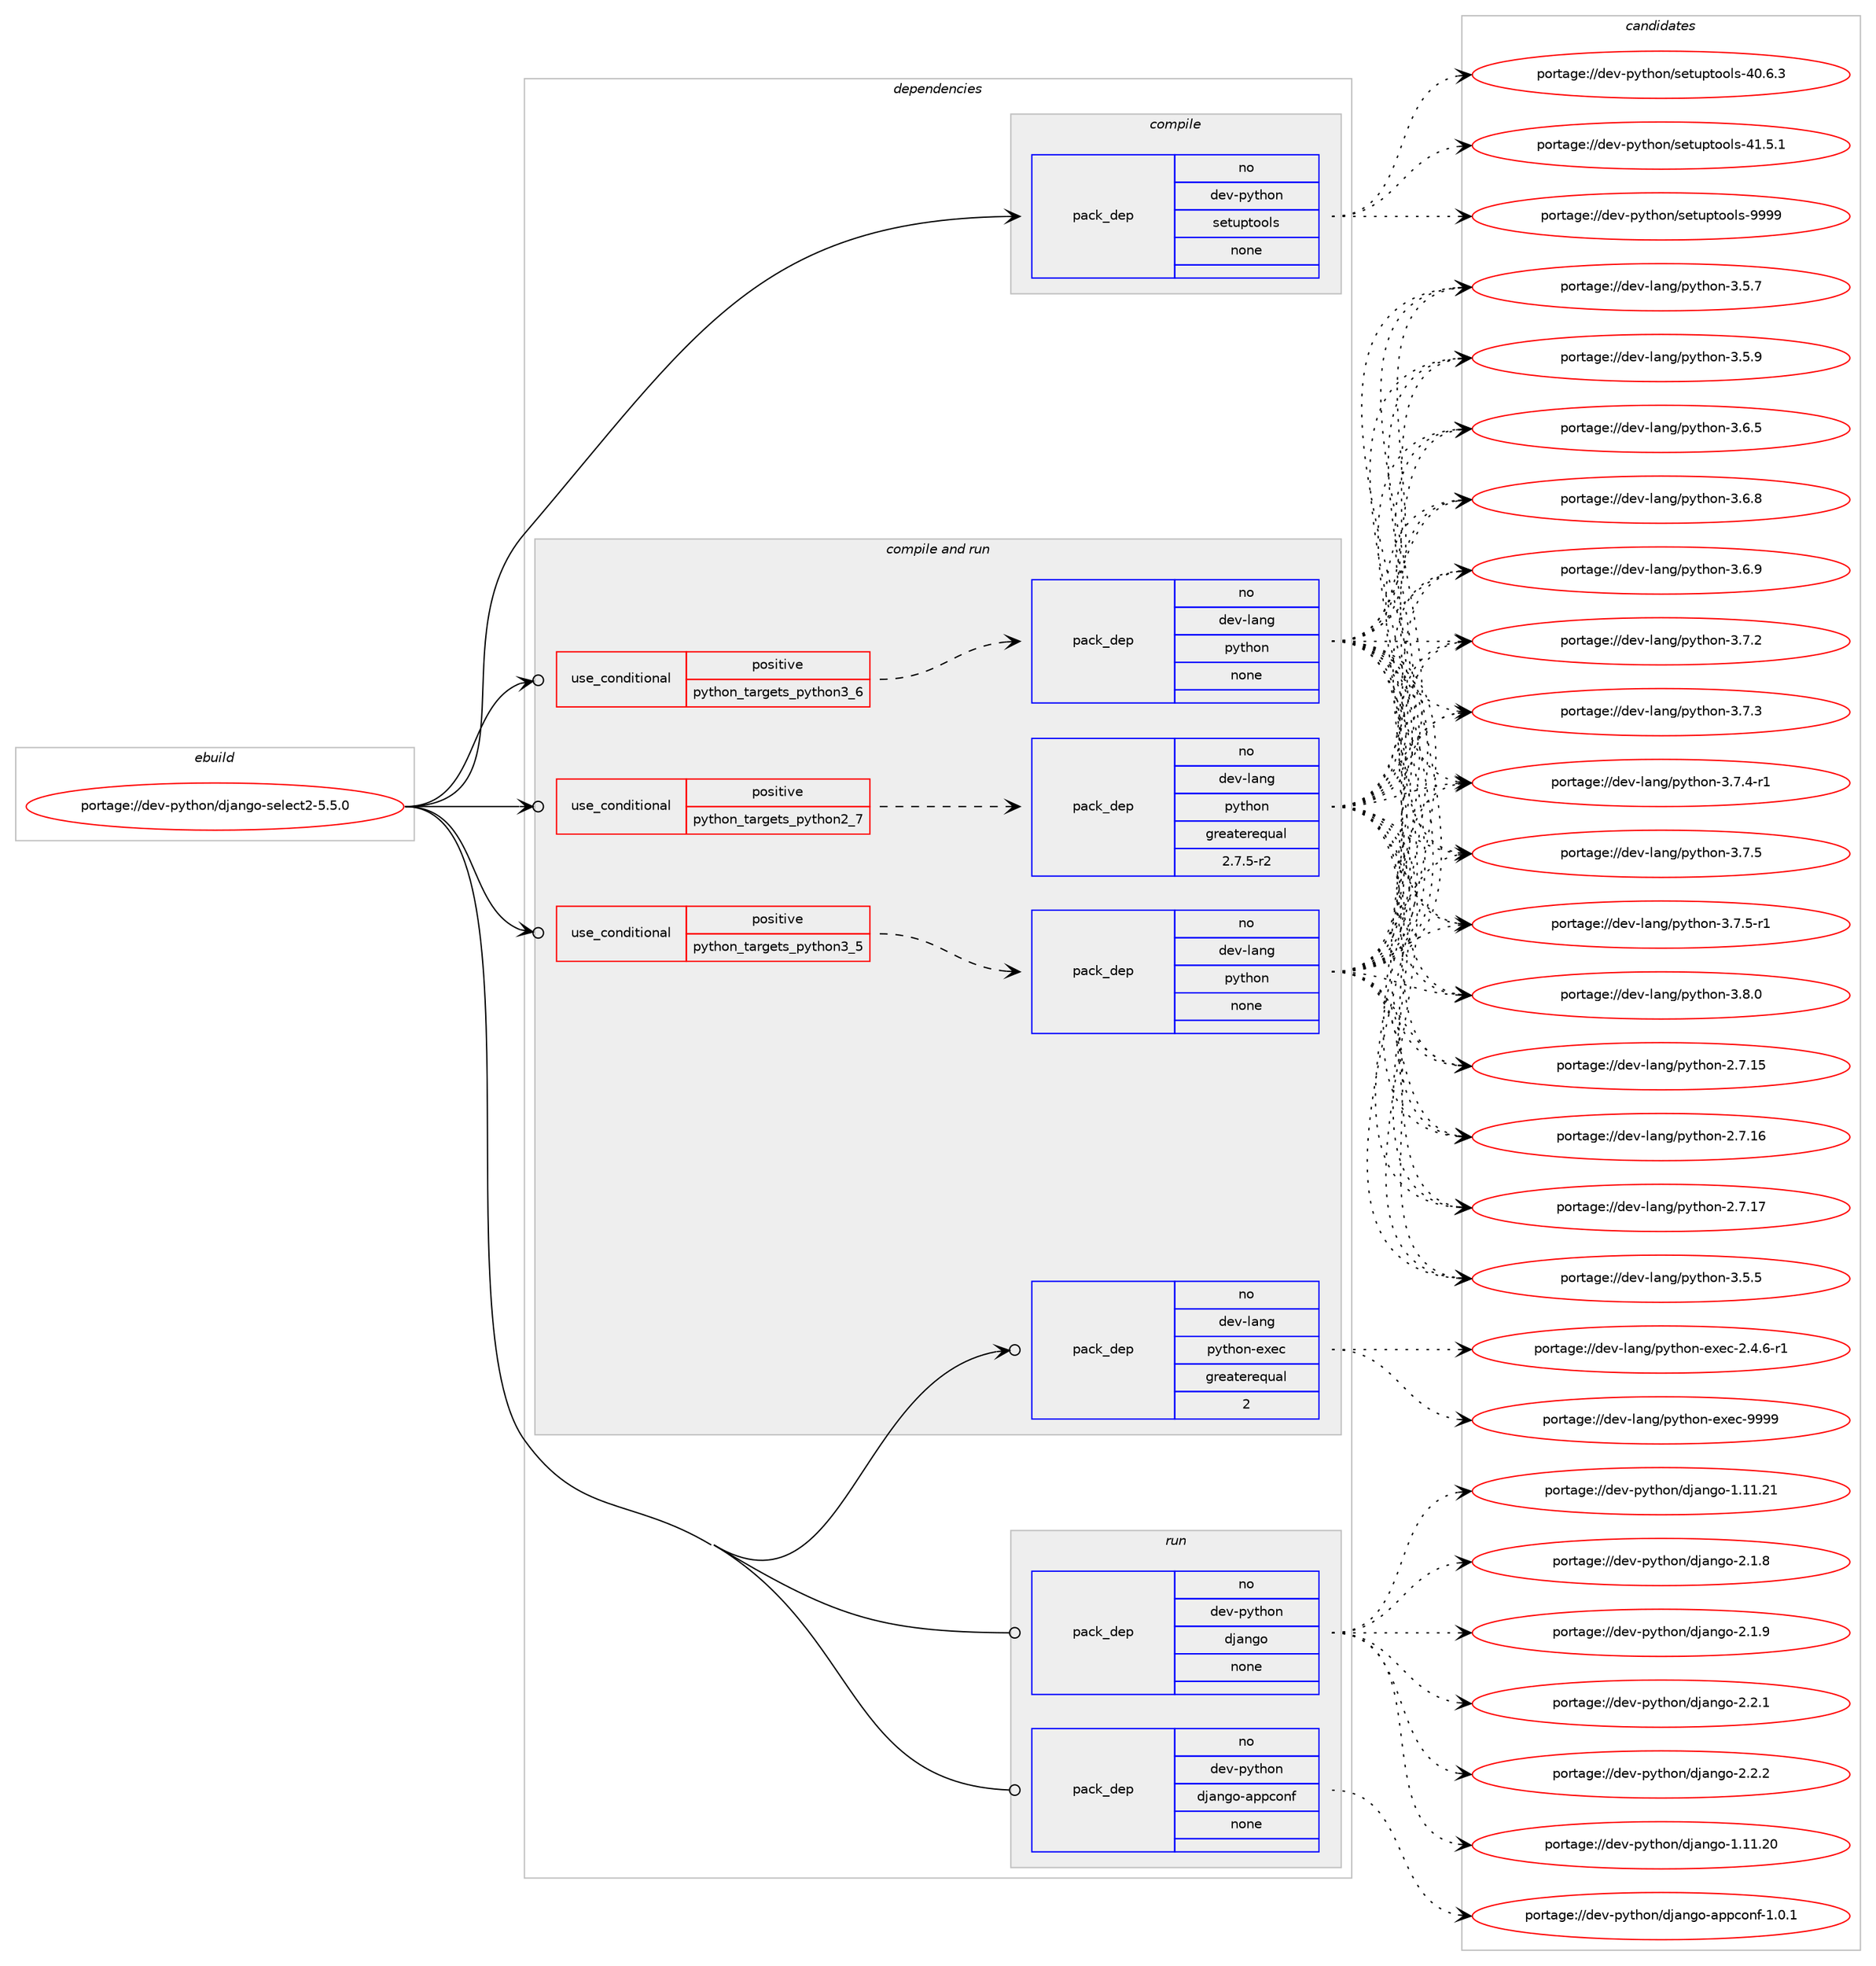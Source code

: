 digraph prolog {

# *************
# Graph options
# *************

newrank=true;
concentrate=true;
compound=true;
graph [rankdir=LR,fontname=Helvetica,fontsize=10,ranksep=1.5];#, ranksep=2.5, nodesep=0.2];
edge  [arrowhead=vee];
node  [fontname=Helvetica,fontsize=10];

# **********
# The ebuild
# **********

subgraph cluster_leftcol {
color=gray;
rank=same;
label=<<i>ebuild</i>>;
id [label="portage://dev-python/django-select2-5.5.0", color=red, width=4, href="../dev-python/django-select2-5.5.0.svg"];
}

# ****************
# The dependencies
# ****************

subgraph cluster_midcol {
color=gray;
label=<<i>dependencies</i>>;
subgraph cluster_compile {
fillcolor="#eeeeee";
style=filled;
label=<<i>compile</i>>;
subgraph pack105736 {
dependency136860 [label=<<TABLE BORDER="0" CELLBORDER="1" CELLSPACING="0" CELLPADDING="4" WIDTH="220"><TR><TD ROWSPAN="6" CELLPADDING="30">pack_dep</TD></TR><TR><TD WIDTH="110">no</TD></TR><TR><TD>dev-python</TD></TR><TR><TD>setuptools</TD></TR><TR><TD>none</TD></TR><TR><TD></TD></TR></TABLE>>, shape=none, color=blue];
}
id:e -> dependency136860:w [weight=20,style="solid",arrowhead="vee"];
}
subgraph cluster_compileandrun {
fillcolor="#eeeeee";
style=filled;
label=<<i>compile and run</i>>;
subgraph cond27809 {
dependency136861 [label=<<TABLE BORDER="0" CELLBORDER="1" CELLSPACING="0" CELLPADDING="4"><TR><TD ROWSPAN="3" CELLPADDING="10">use_conditional</TD></TR><TR><TD>positive</TD></TR><TR><TD>python_targets_python2_7</TD></TR></TABLE>>, shape=none, color=red];
subgraph pack105737 {
dependency136862 [label=<<TABLE BORDER="0" CELLBORDER="1" CELLSPACING="0" CELLPADDING="4" WIDTH="220"><TR><TD ROWSPAN="6" CELLPADDING="30">pack_dep</TD></TR><TR><TD WIDTH="110">no</TD></TR><TR><TD>dev-lang</TD></TR><TR><TD>python</TD></TR><TR><TD>greaterequal</TD></TR><TR><TD>2.7.5-r2</TD></TR></TABLE>>, shape=none, color=blue];
}
dependency136861:e -> dependency136862:w [weight=20,style="dashed",arrowhead="vee"];
}
id:e -> dependency136861:w [weight=20,style="solid",arrowhead="odotvee"];
subgraph cond27810 {
dependency136863 [label=<<TABLE BORDER="0" CELLBORDER="1" CELLSPACING="0" CELLPADDING="4"><TR><TD ROWSPAN="3" CELLPADDING="10">use_conditional</TD></TR><TR><TD>positive</TD></TR><TR><TD>python_targets_python3_5</TD></TR></TABLE>>, shape=none, color=red];
subgraph pack105738 {
dependency136864 [label=<<TABLE BORDER="0" CELLBORDER="1" CELLSPACING="0" CELLPADDING="4" WIDTH="220"><TR><TD ROWSPAN="6" CELLPADDING="30">pack_dep</TD></TR><TR><TD WIDTH="110">no</TD></TR><TR><TD>dev-lang</TD></TR><TR><TD>python</TD></TR><TR><TD>none</TD></TR><TR><TD></TD></TR></TABLE>>, shape=none, color=blue];
}
dependency136863:e -> dependency136864:w [weight=20,style="dashed",arrowhead="vee"];
}
id:e -> dependency136863:w [weight=20,style="solid",arrowhead="odotvee"];
subgraph cond27811 {
dependency136865 [label=<<TABLE BORDER="0" CELLBORDER="1" CELLSPACING="0" CELLPADDING="4"><TR><TD ROWSPAN="3" CELLPADDING="10">use_conditional</TD></TR><TR><TD>positive</TD></TR><TR><TD>python_targets_python3_6</TD></TR></TABLE>>, shape=none, color=red];
subgraph pack105739 {
dependency136866 [label=<<TABLE BORDER="0" CELLBORDER="1" CELLSPACING="0" CELLPADDING="4" WIDTH="220"><TR><TD ROWSPAN="6" CELLPADDING="30">pack_dep</TD></TR><TR><TD WIDTH="110">no</TD></TR><TR><TD>dev-lang</TD></TR><TR><TD>python</TD></TR><TR><TD>none</TD></TR><TR><TD></TD></TR></TABLE>>, shape=none, color=blue];
}
dependency136865:e -> dependency136866:w [weight=20,style="dashed",arrowhead="vee"];
}
id:e -> dependency136865:w [weight=20,style="solid",arrowhead="odotvee"];
subgraph pack105740 {
dependency136867 [label=<<TABLE BORDER="0" CELLBORDER="1" CELLSPACING="0" CELLPADDING="4" WIDTH="220"><TR><TD ROWSPAN="6" CELLPADDING="30">pack_dep</TD></TR><TR><TD WIDTH="110">no</TD></TR><TR><TD>dev-lang</TD></TR><TR><TD>python-exec</TD></TR><TR><TD>greaterequal</TD></TR><TR><TD>2</TD></TR></TABLE>>, shape=none, color=blue];
}
id:e -> dependency136867:w [weight=20,style="solid",arrowhead="odotvee"];
}
subgraph cluster_run {
fillcolor="#eeeeee";
style=filled;
label=<<i>run</i>>;
subgraph pack105741 {
dependency136868 [label=<<TABLE BORDER="0" CELLBORDER="1" CELLSPACING="0" CELLPADDING="4" WIDTH="220"><TR><TD ROWSPAN="6" CELLPADDING="30">pack_dep</TD></TR><TR><TD WIDTH="110">no</TD></TR><TR><TD>dev-python</TD></TR><TR><TD>django</TD></TR><TR><TD>none</TD></TR><TR><TD></TD></TR></TABLE>>, shape=none, color=blue];
}
id:e -> dependency136868:w [weight=20,style="solid",arrowhead="odot"];
subgraph pack105742 {
dependency136869 [label=<<TABLE BORDER="0" CELLBORDER="1" CELLSPACING="0" CELLPADDING="4" WIDTH="220"><TR><TD ROWSPAN="6" CELLPADDING="30">pack_dep</TD></TR><TR><TD WIDTH="110">no</TD></TR><TR><TD>dev-python</TD></TR><TR><TD>django-appconf</TD></TR><TR><TD>none</TD></TR><TR><TD></TD></TR></TABLE>>, shape=none, color=blue];
}
id:e -> dependency136869:w [weight=20,style="solid",arrowhead="odot"];
}
}

# **************
# The candidates
# **************

subgraph cluster_choices {
rank=same;
color=gray;
label=<<i>candidates</i>>;

subgraph choice105736 {
color=black;
nodesep=1;
choiceportage100101118451121211161041111104711510111611711211611111110811545524846544651 [label="portage://dev-python/setuptools-40.6.3", color=red, width=4,href="../dev-python/setuptools-40.6.3.svg"];
choiceportage100101118451121211161041111104711510111611711211611111110811545524946534649 [label="portage://dev-python/setuptools-41.5.1", color=red, width=4,href="../dev-python/setuptools-41.5.1.svg"];
choiceportage10010111845112121116104111110471151011161171121161111111081154557575757 [label="portage://dev-python/setuptools-9999", color=red, width=4,href="../dev-python/setuptools-9999.svg"];
dependency136860:e -> choiceportage100101118451121211161041111104711510111611711211611111110811545524846544651:w [style=dotted,weight="100"];
dependency136860:e -> choiceportage100101118451121211161041111104711510111611711211611111110811545524946534649:w [style=dotted,weight="100"];
dependency136860:e -> choiceportage10010111845112121116104111110471151011161171121161111111081154557575757:w [style=dotted,weight="100"];
}
subgraph choice105737 {
color=black;
nodesep=1;
choiceportage10010111845108971101034711212111610411111045504655464953 [label="portage://dev-lang/python-2.7.15", color=red, width=4,href="../dev-lang/python-2.7.15.svg"];
choiceportage10010111845108971101034711212111610411111045504655464954 [label="portage://dev-lang/python-2.7.16", color=red, width=4,href="../dev-lang/python-2.7.16.svg"];
choiceportage10010111845108971101034711212111610411111045504655464955 [label="portage://dev-lang/python-2.7.17", color=red, width=4,href="../dev-lang/python-2.7.17.svg"];
choiceportage100101118451089711010347112121116104111110455146534653 [label="portage://dev-lang/python-3.5.5", color=red, width=4,href="../dev-lang/python-3.5.5.svg"];
choiceportage100101118451089711010347112121116104111110455146534655 [label="portage://dev-lang/python-3.5.7", color=red, width=4,href="../dev-lang/python-3.5.7.svg"];
choiceportage100101118451089711010347112121116104111110455146534657 [label="portage://dev-lang/python-3.5.9", color=red, width=4,href="../dev-lang/python-3.5.9.svg"];
choiceportage100101118451089711010347112121116104111110455146544653 [label="portage://dev-lang/python-3.6.5", color=red, width=4,href="../dev-lang/python-3.6.5.svg"];
choiceportage100101118451089711010347112121116104111110455146544656 [label="portage://dev-lang/python-3.6.8", color=red, width=4,href="../dev-lang/python-3.6.8.svg"];
choiceportage100101118451089711010347112121116104111110455146544657 [label="portage://dev-lang/python-3.6.9", color=red, width=4,href="../dev-lang/python-3.6.9.svg"];
choiceportage100101118451089711010347112121116104111110455146554650 [label="portage://dev-lang/python-3.7.2", color=red, width=4,href="../dev-lang/python-3.7.2.svg"];
choiceportage100101118451089711010347112121116104111110455146554651 [label="portage://dev-lang/python-3.7.3", color=red, width=4,href="../dev-lang/python-3.7.3.svg"];
choiceportage1001011184510897110103471121211161041111104551465546524511449 [label="portage://dev-lang/python-3.7.4-r1", color=red, width=4,href="../dev-lang/python-3.7.4-r1.svg"];
choiceportage100101118451089711010347112121116104111110455146554653 [label="portage://dev-lang/python-3.7.5", color=red, width=4,href="../dev-lang/python-3.7.5.svg"];
choiceportage1001011184510897110103471121211161041111104551465546534511449 [label="portage://dev-lang/python-3.7.5-r1", color=red, width=4,href="../dev-lang/python-3.7.5-r1.svg"];
choiceportage100101118451089711010347112121116104111110455146564648 [label="portage://dev-lang/python-3.8.0", color=red, width=4,href="../dev-lang/python-3.8.0.svg"];
dependency136862:e -> choiceportage10010111845108971101034711212111610411111045504655464953:w [style=dotted,weight="100"];
dependency136862:e -> choiceportage10010111845108971101034711212111610411111045504655464954:w [style=dotted,weight="100"];
dependency136862:e -> choiceportage10010111845108971101034711212111610411111045504655464955:w [style=dotted,weight="100"];
dependency136862:e -> choiceportage100101118451089711010347112121116104111110455146534653:w [style=dotted,weight="100"];
dependency136862:e -> choiceportage100101118451089711010347112121116104111110455146534655:w [style=dotted,weight="100"];
dependency136862:e -> choiceportage100101118451089711010347112121116104111110455146534657:w [style=dotted,weight="100"];
dependency136862:e -> choiceportage100101118451089711010347112121116104111110455146544653:w [style=dotted,weight="100"];
dependency136862:e -> choiceportage100101118451089711010347112121116104111110455146544656:w [style=dotted,weight="100"];
dependency136862:e -> choiceportage100101118451089711010347112121116104111110455146544657:w [style=dotted,weight="100"];
dependency136862:e -> choiceportage100101118451089711010347112121116104111110455146554650:w [style=dotted,weight="100"];
dependency136862:e -> choiceportage100101118451089711010347112121116104111110455146554651:w [style=dotted,weight="100"];
dependency136862:e -> choiceportage1001011184510897110103471121211161041111104551465546524511449:w [style=dotted,weight="100"];
dependency136862:e -> choiceportage100101118451089711010347112121116104111110455146554653:w [style=dotted,weight="100"];
dependency136862:e -> choiceportage1001011184510897110103471121211161041111104551465546534511449:w [style=dotted,weight="100"];
dependency136862:e -> choiceportage100101118451089711010347112121116104111110455146564648:w [style=dotted,weight="100"];
}
subgraph choice105738 {
color=black;
nodesep=1;
choiceportage10010111845108971101034711212111610411111045504655464953 [label="portage://dev-lang/python-2.7.15", color=red, width=4,href="../dev-lang/python-2.7.15.svg"];
choiceportage10010111845108971101034711212111610411111045504655464954 [label="portage://dev-lang/python-2.7.16", color=red, width=4,href="../dev-lang/python-2.7.16.svg"];
choiceportage10010111845108971101034711212111610411111045504655464955 [label="portage://dev-lang/python-2.7.17", color=red, width=4,href="../dev-lang/python-2.7.17.svg"];
choiceportage100101118451089711010347112121116104111110455146534653 [label="portage://dev-lang/python-3.5.5", color=red, width=4,href="../dev-lang/python-3.5.5.svg"];
choiceportage100101118451089711010347112121116104111110455146534655 [label="portage://dev-lang/python-3.5.7", color=red, width=4,href="../dev-lang/python-3.5.7.svg"];
choiceportage100101118451089711010347112121116104111110455146534657 [label="portage://dev-lang/python-3.5.9", color=red, width=4,href="../dev-lang/python-3.5.9.svg"];
choiceportage100101118451089711010347112121116104111110455146544653 [label="portage://dev-lang/python-3.6.5", color=red, width=4,href="../dev-lang/python-3.6.5.svg"];
choiceportage100101118451089711010347112121116104111110455146544656 [label="portage://dev-lang/python-3.6.8", color=red, width=4,href="../dev-lang/python-3.6.8.svg"];
choiceportage100101118451089711010347112121116104111110455146544657 [label="portage://dev-lang/python-3.6.9", color=red, width=4,href="../dev-lang/python-3.6.9.svg"];
choiceportage100101118451089711010347112121116104111110455146554650 [label="portage://dev-lang/python-3.7.2", color=red, width=4,href="../dev-lang/python-3.7.2.svg"];
choiceportage100101118451089711010347112121116104111110455146554651 [label="portage://dev-lang/python-3.7.3", color=red, width=4,href="../dev-lang/python-3.7.3.svg"];
choiceportage1001011184510897110103471121211161041111104551465546524511449 [label="portage://dev-lang/python-3.7.4-r1", color=red, width=4,href="../dev-lang/python-3.7.4-r1.svg"];
choiceportage100101118451089711010347112121116104111110455146554653 [label="portage://dev-lang/python-3.7.5", color=red, width=4,href="../dev-lang/python-3.7.5.svg"];
choiceportage1001011184510897110103471121211161041111104551465546534511449 [label="portage://dev-lang/python-3.7.5-r1", color=red, width=4,href="../dev-lang/python-3.7.5-r1.svg"];
choiceportage100101118451089711010347112121116104111110455146564648 [label="portage://dev-lang/python-3.8.0", color=red, width=4,href="../dev-lang/python-3.8.0.svg"];
dependency136864:e -> choiceportage10010111845108971101034711212111610411111045504655464953:w [style=dotted,weight="100"];
dependency136864:e -> choiceportage10010111845108971101034711212111610411111045504655464954:w [style=dotted,weight="100"];
dependency136864:e -> choiceportage10010111845108971101034711212111610411111045504655464955:w [style=dotted,weight="100"];
dependency136864:e -> choiceportage100101118451089711010347112121116104111110455146534653:w [style=dotted,weight="100"];
dependency136864:e -> choiceportage100101118451089711010347112121116104111110455146534655:w [style=dotted,weight="100"];
dependency136864:e -> choiceportage100101118451089711010347112121116104111110455146534657:w [style=dotted,weight="100"];
dependency136864:e -> choiceportage100101118451089711010347112121116104111110455146544653:w [style=dotted,weight="100"];
dependency136864:e -> choiceportage100101118451089711010347112121116104111110455146544656:w [style=dotted,weight="100"];
dependency136864:e -> choiceportage100101118451089711010347112121116104111110455146544657:w [style=dotted,weight="100"];
dependency136864:e -> choiceportage100101118451089711010347112121116104111110455146554650:w [style=dotted,weight="100"];
dependency136864:e -> choiceportage100101118451089711010347112121116104111110455146554651:w [style=dotted,weight="100"];
dependency136864:e -> choiceportage1001011184510897110103471121211161041111104551465546524511449:w [style=dotted,weight="100"];
dependency136864:e -> choiceportage100101118451089711010347112121116104111110455146554653:w [style=dotted,weight="100"];
dependency136864:e -> choiceportage1001011184510897110103471121211161041111104551465546534511449:w [style=dotted,weight="100"];
dependency136864:e -> choiceportage100101118451089711010347112121116104111110455146564648:w [style=dotted,weight="100"];
}
subgraph choice105739 {
color=black;
nodesep=1;
choiceportage10010111845108971101034711212111610411111045504655464953 [label="portage://dev-lang/python-2.7.15", color=red, width=4,href="../dev-lang/python-2.7.15.svg"];
choiceportage10010111845108971101034711212111610411111045504655464954 [label="portage://dev-lang/python-2.7.16", color=red, width=4,href="../dev-lang/python-2.7.16.svg"];
choiceportage10010111845108971101034711212111610411111045504655464955 [label="portage://dev-lang/python-2.7.17", color=red, width=4,href="../dev-lang/python-2.7.17.svg"];
choiceportage100101118451089711010347112121116104111110455146534653 [label="portage://dev-lang/python-3.5.5", color=red, width=4,href="../dev-lang/python-3.5.5.svg"];
choiceportage100101118451089711010347112121116104111110455146534655 [label="portage://dev-lang/python-3.5.7", color=red, width=4,href="../dev-lang/python-3.5.7.svg"];
choiceportage100101118451089711010347112121116104111110455146534657 [label="portage://dev-lang/python-3.5.9", color=red, width=4,href="../dev-lang/python-3.5.9.svg"];
choiceportage100101118451089711010347112121116104111110455146544653 [label="portage://dev-lang/python-3.6.5", color=red, width=4,href="../dev-lang/python-3.6.5.svg"];
choiceportage100101118451089711010347112121116104111110455146544656 [label="portage://dev-lang/python-3.6.8", color=red, width=4,href="../dev-lang/python-3.6.8.svg"];
choiceportage100101118451089711010347112121116104111110455146544657 [label="portage://dev-lang/python-3.6.9", color=red, width=4,href="../dev-lang/python-3.6.9.svg"];
choiceportage100101118451089711010347112121116104111110455146554650 [label="portage://dev-lang/python-3.7.2", color=red, width=4,href="../dev-lang/python-3.7.2.svg"];
choiceportage100101118451089711010347112121116104111110455146554651 [label="portage://dev-lang/python-3.7.3", color=red, width=4,href="../dev-lang/python-3.7.3.svg"];
choiceportage1001011184510897110103471121211161041111104551465546524511449 [label="portage://dev-lang/python-3.7.4-r1", color=red, width=4,href="../dev-lang/python-3.7.4-r1.svg"];
choiceportage100101118451089711010347112121116104111110455146554653 [label="portage://dev-lang/python-3.7.5", color=red, width=4,href="../dev-lang/python-3.7.5.svg"];
choiceportage1001011184510897110103471121211161041111104551465546534511449 [label="portage://dev-lang/python-3.7.5-r1", color=red, width=4,href="../dev-lang/python-3.7.5-r1.svg"];
choiceportage100101118451089711010347112121116104111110455146564648 [label="portage://dev-lang/python-3.8.0", color=red, width=4,href="../dev-lang/python-3.8.0.svg"];
dependency136866:e -> choiceportage10010111845108971101034711212111610411111045504655464953:w [style=dotted,weight="100"];
dependency136866:e -> choiceportage10010111845108971101034711212111610411111045504655464954:w [style=dotted,weight="100"];
dependency136866:e -> choiceportage10010111845108971101034711212111610411111045504655464955:w [style=dotted,weight="100"];
dependency136866:e -> choiceportage100101118451089711010347112121116104111110455146534653:w [style=dotted,weight="100"];
dependency136866:e -> choiceportage100101118451089711010347112121116104111110455146534655:w [style=dotted,weight="100"];
dependency136866:e -> choiceportage100101118451089711010347112121116104111110455146534657:w [style=dotted,weight="100"];
dependency136866:e -> choiceportage100101118451089711010347112121116104111110455146544653:w [style=dotted,weight="100"];
dependency136866:e -> choiceportage100101118451089711010347112121116104111110455146544656:w [style=dotted,weight="100"];
dependency136866:e -> choiceportage100101118451089711010347112121116104111110455146544657:w [style=dotted,weight="100"];
dependency136866:e -> choiceportage100101118451089711010347112121116104111110455146554650:w [style=dotted,weight="100"];
dependency136866:e -> choiceportage100101118451089711010347112121116104111110455146554651:w [style=dotted,weight="100"];
dependency136866:e -> choiceportage1001011184510897110103471121211161041111104551465546524511449:w [style=dotted,weight="100"];
dependency136866:e -> choiceportage100101118451089711010347112121116104111110455146554653:w [style=dotted,weight="100"];
dependency136866:e -> choiceportage1001011184510897110103471121211161041111104551465546534511449:w [style=dotted,weight="100"];
dependency136866:e -> choiceportage100101118451089711010347112121116104111110455146564648:w [style=dotted,weight="100"];
}
subgraph choice105740 {
color=black;
nodesep=1;
choiceportage10010111845108971101034711212111610411111045101120101994550465246544511449 [label="portage://dev-lang/python-exec-2.4.6-r1", color=red, width=4,href="../dev-lang/python-exec-2.4.6-r1.svg"];
choiceportage10010111845108971101034711212111610411111045101120101994557575757 [label="portage://dev-lang/python-exec-9999", color=red, width=4,href="../dev-lang/python-exec-9999.svg"];
dependency136867:e -> choiceportage10010111845108971101034711212111610411111045101120101994550465246544511449:w [style=dotted,weight="100"];
dependency136867:e -> choiceportage10010111845108971101034711212111610411111045101120101994557575757:w [style=dotted,weight="100"];
}
subgraph choice105741 {
color=black;
nodesep=1;
choiceportage1001011184511212111610411111047100106971101031114549464949465048 [label="portage://dev-python/django-1.11.20", color=red, width=4,href="../dev-python/django-1.11.20.svg"];
choiceportage1001011184511212111610411111047100106971101031114549464949465049 [label="portage://dev-python/django-1.11.21", color=red, width=4,href="../dev-python/django-1.11.21.svg"];
choiceportage100101118451121211161041111104710010697110103111455046494656 [label="portage://dev-python/django-2.1.8", color=red, width=4,href="../dev-python/django-2.1.8.svg"];
choiceportage100101118451121211161041111104710010697110103111455046494657 [label="portage://dev-python/django-2.1.9", color=red, width=4,href="../dev-python/django-2.1.9.svg"];
choiceportage100101118451121211161041111104710010697110103111455046504649 [label="portage://dev-python/django-2.2.1", color=red, width=4,href="../dev-python/django-2.2.1.svg"];
choiceportage100101118451121211161041111104710010697110103111455046504650 [label="portage://dev-python/django-2.2.2", color=red, width=4,href="../dev-python/django-2.2.2.svg"];
dependency136868:e -> choiceportage1001011184511212111610411111047100106971101031114549464949465048:w [style=dotted,weight="100"];
dependency136868:e -> choiceportage1001011184511212111610411111047100106971101031114549464949465049:w [style=dotted,weight="100"];
dependency136868:e -> choiceportage100101118451121211161041111104710010697110103111455046494656:w [style=dotted,weight="100"];
dependency136868:e -> choiceportage100101118451121211161041111104710010697110103111455046494657:w [style=dotted,weight="100"];
dependency136868:e -> choiceportage100101118451121211161041111104710010697110103111455046504649:w [style=dotted,weight="100"];
dependency136868:e -> choiceportage100101118451121211161041111104710010697110103111455046504650:w [style=dotted,weight="100"];
}
subgraph choice105742 {
color=black;
nodesep=1;
choiceportage100101118451121211161041111104710010697110103111459711211299111110102454946484649 [label="portage://dev-python/django-appconf-1.0.1", color=red, width=4,href="../dev-python/django-appconf-1.0.1.svg"];
dependency136869:e -> choiceportage100101118451121211161041111104710010697110103111459711211299111110102454946484649:w [style=dotted,weight="100"];
}
}

}
